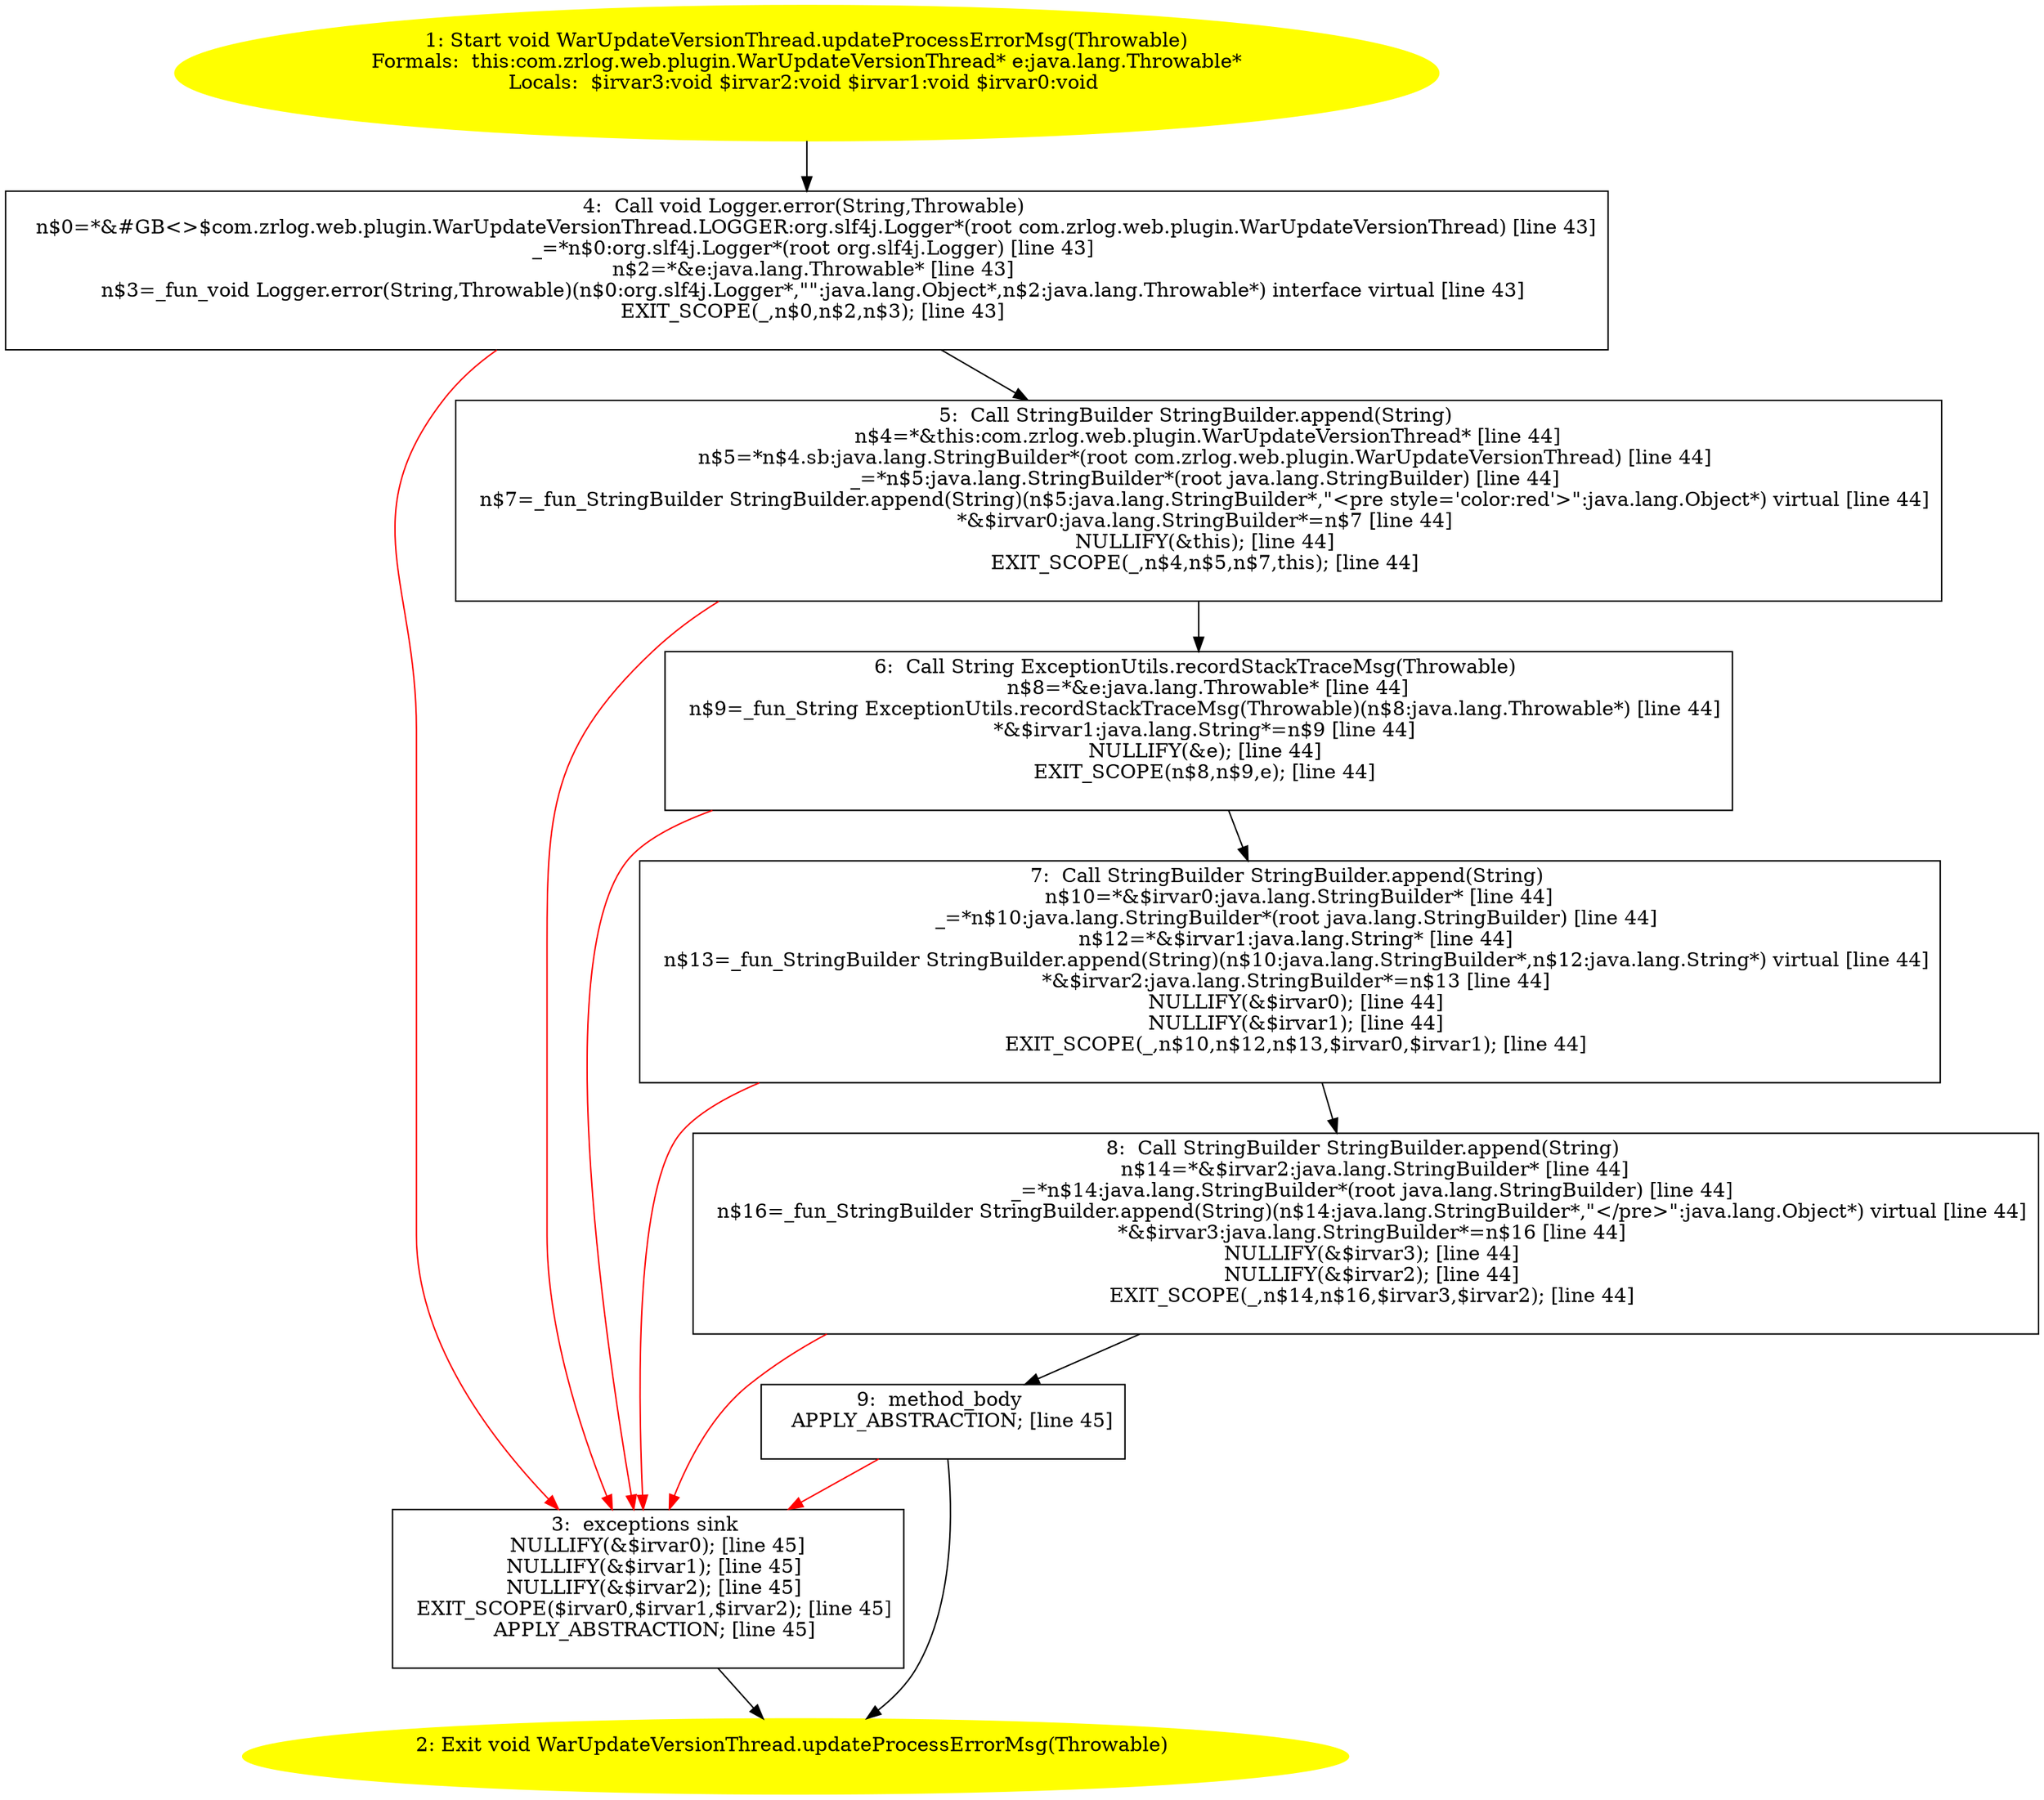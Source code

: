 /* @generated */
digraph cfg {
"com.zrlog.web.plugin.WarUpdateVersionThread.updateProcessErrorMsg(java.lang.Throwable):void.866083486ebb8e405e451dc481a76974_1" [label="1: Start void WarUpdateVersionThread.updateProcessErrorMsg(Throwable)\nFormals:  this:com.zrlog.web.plugin.WarUpdateVersionThread* e:java.lang.Throwable*\nLocals:  $irvar3:void $irvar2:void $irvar1:void $irvar0:void \n  " color=yellow style=filled]
	

	 "com.zrlog.web.plugin.WarUpdateVersionThread.updateProcessErrorMsg(java.lang.Throwable):void.866083486ebb8e405e451dc481a76974_1" -> "com.zrlog.web.plugin.WarUpdateVersionThread.updateProcessErrorMsg(java.lang.Throwable):void.866083486ebb8e405e451dc481a76974_4" ;
"com.zrlog.web.plugin.WarUpdateVersionThread.updateProcessErrorMsg(java.lang.Throwable):void.866083486ebb8e405e451dc481a76974_2" [label="2: Exit void WarUpdateVersionThread.updateProcessErrorMsg(Throwable) \n  " color=yellow style=filled]
	

"com.zrlog.web.plugin.WarUpdateVersionThread.updateProcessErrorMsg(java.lang.Throwable):void.866083486ebb8e405e451dc481a76974_3" [label="3:  exceptions sink \n   NULLIFY(&$irvar0); [line 45]\n  NULLIFY(&$irvar1); [line 45]\n  NULLIFY(&$irvar2); [line 45]\n  EXIT_SCOPE($irvar0,$irvar1,$irvar2); [line 45]\n  APPLY_ABSTRACTION; [line 45]\n " shape="box"]
	

	 "com.zrlog.web.plugin.WarUpdateVersionThread.updateProcessErrorMsg(java.lang.Throwable):void.866083486ebb8e405e451dc481a76974_3" -> "com.zrlog.web.plugin.WarUpdateVersionThread.updateProcessErrorMsg(java.lang.Throwable):void.866083486ebb8e405e451dc481a76974_2" ;
"com.zrlog.web.plugin.WarUpdateVersionThread.updateProcessErrorMsg(java.lang.Throwable):void.866083486ebb8e405e451dc481a76974_4" [label="4:  Call void Logger.error(String,Throwable) \n   n$0=*&#GB<>$com.zrlog.web.plugin.WarUpdateVersionThread.LOGGER:org.slf4j.Logger*(root com.zrlog.web.plugin.WarUpdateVersionThread) [line 43]\n  _=*n$0:org.slf4j.Logger*(root org.slf4j.Logger) [line 43]\n  n$2=*&e:java.lang.Throwable* [line 43]\n  n$3=_fun_void Logger.error(String,Throwable)(n$0:org.slf4j.Logger*,\"\":java.lang.Object*,n$2:java.lang.Throwable*) interface virtual [line 43]\n  EXIT_SCOPE(_,n$0,n$2,n$3); [line 43]\n " shape="box"]
	

	 "com.zrlog.web.plugin.WarUpdateVersionThread.updateProcessErrorMsg(java.lang.Throwable):void.866083486ebb8e405e451dc481a76974_4" -> "com.zrlog.web.plugin.WarUpdateVersionThread.updateProcessErrorMsg(java.lang.Throwable):void.866083486ebb8e405e451dc481a76974_5" ;
	 "com.zrlog.web.plugin.WarUpdateVersionThread.updateProcessErrorMsg(java.lang.Throwable):void.866083486ebb8e405e451dc481a76974_4" -> "com.zrlog.web.plugin.WarUpdateVersionThread.updateProcessErrorMsg(java.lang.Throwable):void.866083486ebb8e405e451dc481a76974_3" [color="red" ];
"com.zrlog.web.plugin.WarUpdateVersionThread.updateProcessErrorMsg(java.lang.Throwable):void.866083486ebb8e405e451dc481a76974_5" [label="5:  Call StringBuilder StringBuilder.append(String) \n   n$4=*&this:com.zrlog.web.plugin.WarUpdateVersionThread* [line 44]\n  n$5=*n$4.sb:java.lang.StringBuilder*(root com.zrlog.web.plugin.WarUpdateVersionThread) [line 44]\n  _=*n$5:java.lang.StringBuilder*(root java.lang.StringBuilder) [line 44]\n  n$7=_fun_StringBuilder StringBuilder.append(String)(n$5:java.lang.StringBuilder*,\"<pre style='color:red'>\":java.lang.Object*) virtual [line 44]\n  *&$irvar0:java.lang.StringBuilder*=n$7 [line 44]\n  NULLIFY(&this); [line 44]\n  EXIT_SCOPE(_,n$4,n$5,n$7,this); [line 44]\n " shape="box"]
	

	 "com.zrlog.web.plugin.WarUpdateVersionThread.updateProcessErrorMsg(java.lang.Throwable):void.866083486ebb8e405e451dc481a76974_5" -> "com.zrlog.web.plugin.WarUpdateVersionThread.updateProcessErrorMsg(java.lang.Throwable):void.866083486ebb8e405e451dc481a76974_6" ;
	 "com.zrlog.web.plugin.WarUpdateVersionThread.updateProcessErrorMsg(java.lang.Throwable):void.866083486ebb8e405e451dc481a76974_5" -> "com.zrlog.web.plugin.WarUpdateVersionThread.updateProcessErrorMsg(java.lang.Throwable):void.866083486ebb8e405e451dc481a76974_3" [color="red" ];
"com.zrlog.web.plugin.WarUpdateVersionThread.updateProcessErrorMsg(java.lang.Throwable):void.866083486ebb8e405e451dc481a76974_6" [label="6:  Call String ExceptionUtils.recordStackTraceMsg(Throwable) \n   n$8=*&e:java.lang.Throwable* [line 44]\n  n$9=_fun_String ExceptionUtils.recordStackTraceMsg(Throwable)(n$8:java.lang.Throwable*) [line 44]\n  *&$irvar1:java.lang.String*=n$9 [line 44]\n  NULLIFY(&e); [line 44]\n  EXIT_SCOPE(n$8,n$9,e); [line 44]\n " shape="box"]
	

	 "com.zrlog.web.plugin.WarUpdateVersionThread.updateProcessErrorMsg(java.lang.Throwable):void.866083486ebb8e405e451dc481a76974_6" -> "com.zrlog.web.plugin.WarUpdateVersionThread.updateProcessErrorMsg(java.lang.Throwable):void.866083486ebb8e405e451dc481a76974_7" ;
	 "com.zrlog.web.plugin.WarUpdateVersionThread.updateProcessErrorMsg(java.lang.Throwable):void.866083486ebb8e405e451dc481a76974_6" -> "com.zrlog.web.plugin.WarUpdateVersionThread.updateProcessErrorMsg(java.lang.Throwable):void.866083486ebb8e405e451dc481a76974_3" [color="red" ];
"com.zrlog.web.plugin.WarUpdateVersionThread.updateProcessErrorMsg(java.lang.Throwable):void.866083486ebb8e405e451dc481a76974_7" [label="7:  Call StringBuilder StringBuilder.append(String) \n   n$10=*&$irvar0:java.lang.StringBuilder* [line 44]\n  _=*n$10:java.lang.StringBuilder*(root java.lang.StringBuilder) [line 44]\n  n$12=*&$irvar1:java.lang.String* [line 44]\n  n$13=_fun_StringBuilder StringBuilder.append(String)(n$10:java.lang.StringBuilder*,n$12:java.lang.String*) virtual [line 44]\n  *&$irvar2:java.lang.StringBuilder*=n$13 [line 44]\n  NULLIFY(&$irvar0); [line 44]\n  NULLIFY(&$irvar1); [line 44]\n  EXIT_SCOPE(_,n$10,n$12,n$13,$irvar0,$irvar1); [line 44]\n " shape="box"]
	

	 "com.zrlog.web.plugin.WarUpdateVersionThread.updateProcessErrorMsg(java.lang.Throwable):void.866083486ebb8e405e451dc481a76974_7" -> "com.zrlog.web.plugin.WarUpdateVersionThread.updateProcessErrorMsg(java.lang.Throwable):void.866083486ebb8e405e451dc481a76974_8" ;
	 "com.zrlog.web.plugin.WarUpdateVersionThread.updateProcessErrorMsg(java.lang.Throwable):void.866083486ebb8e405e451dc481a76974_7" -> "com.zrlog.web.plugin.WarUpdateVersionThread.updateProcessErrorMsg(java.lang.Throwable):void.866083486ebb8e405e451dc481a76974_3" [color="red" ];
"com.zrlog.web.plugin.WarUpdateVersionThread.updateProcessErrorMsg(java.lang.Throwable):void.866083486ebb8e405e451dc481a76974_8" [label="8:  Call StringBuilder StringBuilder.append(String) \n   n$14=*&$irvar2:java.lang.StringBuilder* [line 44]\n  _=*n$14:java.lang.StringBuilder*(root java.lang.StringBuilder) [line 44]\n  n$16=_fun_StringBuilder StringBuilder.append(String)(n$14:java.lang.StringBuilder*,\"</pre>\":java.lang.Object*) virtual [line 44]\n  *&$irvar3:java.lang.StringBuilder*=n$16 [line 44]\n  NULLIFY(&$irvar3); [line 44]\n  NULLIFY(&$irvar2); [line 44]\n  EXIT_SCOPE(_,n$14,n$16,$irvar3,$irvar2); [line 44]\n " shape="box"]
	

	 "com.zrlog.web.plugin.WarUpdateVersionThread.updateProcessErrorMsg(java.lang.Throwable):void.866083486ebb8e405e451dc481a76974_8" -> "com.zrlog.web.plugin.WarUpdateVersionThread.updateProcessErrorMsg(java.lang.Throwable):void.866083486ebb8e405e451dc481a76974_9" ;
	 "com.zrlog.web.plugin.WarUpdateVersionThread.updateProcessErrorMsg(java.lang.Throwable):void.866083486ebb8e405e451dc481a76974_8" -> "com.zrlog.web.plugin.WarUpdateVersionThread.updateProcessErrorMsg(java.lang.Throwable):void.866083486ebb8e405e451dc481a76974_3" [color="red" ];
"com.zrlog.web.plugin.WarUpdateVersionThread.updateProcessErrorMsg(java.lang.Throwable):void.866083486ebb8e405e451dc481a76974_9" [label="9:  method_body \n   APPLY_ABSTRACTION; [line 45]\n " shape="box"]
	

	 "com.zrlog.web.plugin.WarUpdateVersionThread.updateProcessErrorMsg(java.lang.Throwable):void.866083486ebb8e405e451dc481a76974_9" -> "com.zrlog.web.plugin.WarUpdateVersionThread.updateProcessErrorMsg(java.lang.Throwable):void.866083486ebb8e405e451dc481a76974_2" ;
	 "com.zrlog.web.plugin.WarUpdateVersionThread.updateProcessErrorMsg(java.lang.Throwable):void.866083486ebb8e405e451dc481a76974_9" -> "com.zrlog.web.plugin.WarUpdateVersionThread.updateProcessErrorMsg(java.lang.Throwable):void.866083486ebb8e405e451dc481a76974_3" [color="red" ];
}
